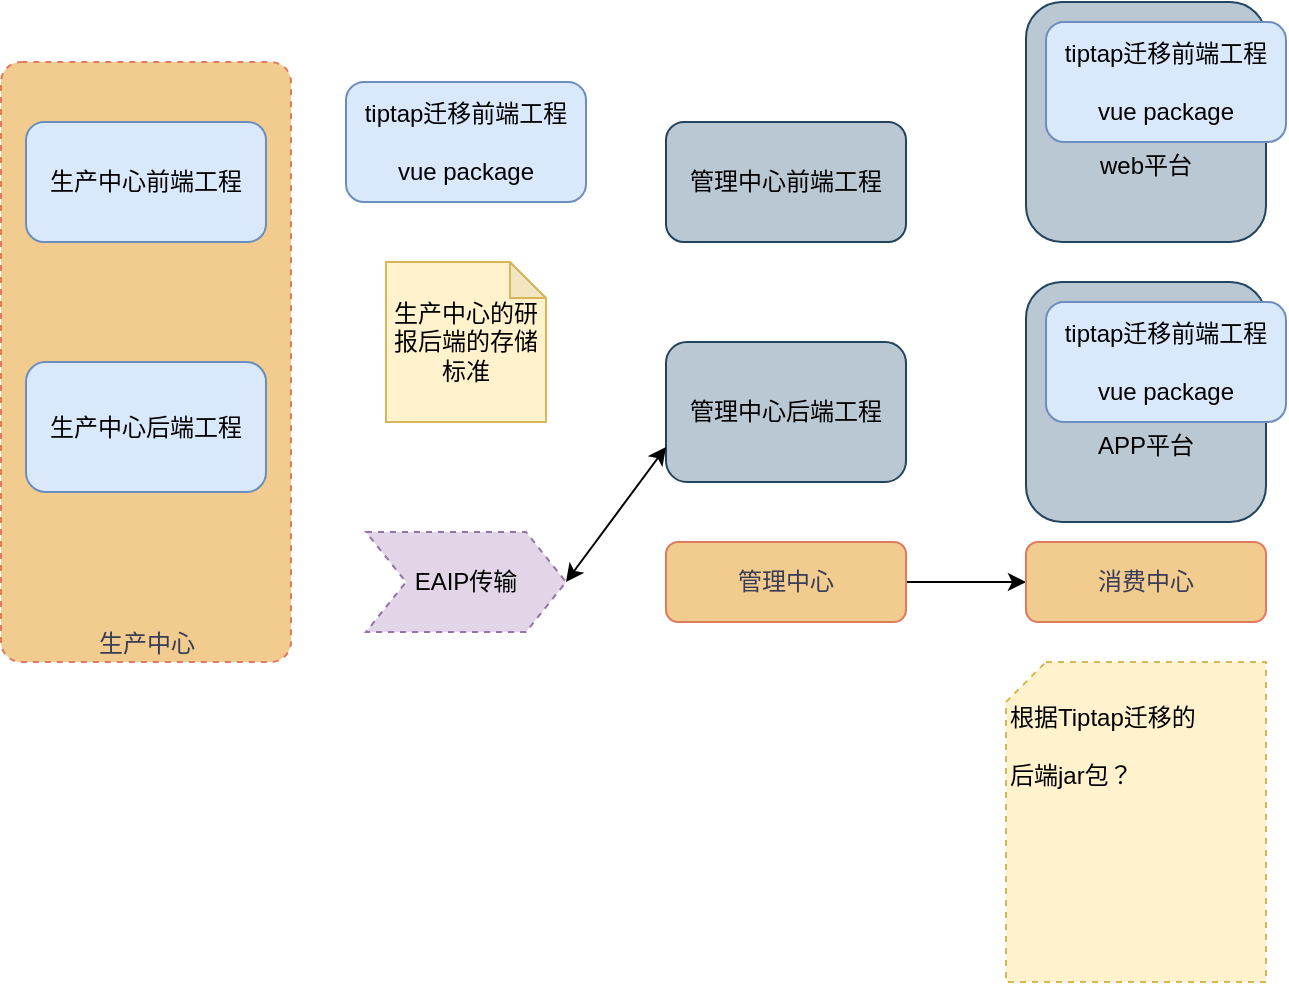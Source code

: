 <mxfile version="20.8.16" type="github">
  <diagram id="C5RBs43oDa-KdzZeNtuy" name="Page-1">
    <mxGraphModel dx="824" dy="618" grid="1" gridSize="10" guides="1" tooltips="1" connect="1" arrows="1" fold="1" page="1" pageScale="1" pageWidth="827" pageHeight="1169" math="0" shadow="0">
      <root>
        <mxCell id="WIyWlLk6GJQsqaUBKTNV-0" />
        <mxCell id="WIyWlLk6GJQsqaUBKTNV-1" parent="WIyWlLk6GJQsqaUBKTNV-0" />
        <mxCell id="WIyWlLk6GJQsqaUBKTNV-3" value="生产中心" style="rounded=1;whiteSpace=wrap;html=1;fontSize=12;glass=0;strokeWidth=1;shadow=0;labelBackgroundColor=none;fillColor=#F2CC8F;strokeColor=#E07A5F;fontColor=#393C56;verticalAlign=bottom;gradientColor=none;arcSize=7;dashed=1;" parent="WIyWlLk6GJQsqaUBKTNV-1" vertex="1">
          <mxGeometry x="107.5" y="90" width="145" height="300" as="geometry" />
        </mxCell>
        <mxCell id="yMlvhr82IjSgIiDCawbg-2" value="生产中心后端工程" style="rounded=1;whiteSpace=wrap;html=1;fillColor=#dae8fc;strokeColor=#6c8ebf;verticalAlign=middle;" parent="WIyWlLk6GJQsqaUBKTNV-1" vertex="1">
          <mxGeometry x="120" y="240" width="120" height="65" as="geometry" />
        </mxCell>
        <mxCell id="yMlvhr82IjSgIiDCawbg-1" value="生产中心前端工程" style="rounded=1;whiteSpace=wrap;html=1;fillColor=#dae8fc;strokeColor=#6c8ebf;" parent="WIyWlLk6GJQsqaUBKTNV-1" vertex="1">
          <mxGeometry x="120" y="120" width="120" height="60" as="geometry" />
        </mxCell>
        <mxCell id="DzplGdxmA9fShSmXFP6H-26" style="edgeStyle=orthogonalEdgeStyle;rounded=0;orthogonalLoop=1;jettySize=auto;html=1;exitX=1;exitY=0.5;exitDx=0;exitDy=0;entryX=0;entryY=0.5;entryDx=0;entryDy=0;" parent="WIyWlLk6GJQsqaUBKTNV-1" source="DzplGdxmA9fShSmXFP6H-0" target="DzplGdxmA9fShSmXFP6H-1" edge="1">
          <mxGeometry relative="1" as="geometry" />
        </mxCell>
        <mxCell id="DzplGdxmA9fShSmXFP6H-0" value="管理中心" style="rounded=1;whiteSpace=wrap;html=1;fontSize=12;glass=0;strokeWidth=1;shadow=0;labelBackgroundColor=none;fillColor=#F2CC8F;strokeColor=#E07A5F;fontColor=#393C56;" parent="WIyWlLk6GJQsqaUBKTNV-1" vertex="1">
          <mxGeometry x="440" y="330" width="120" height="40" as="geometry" />
        </mxCell>
        <mxCell id="DzplGdxmA9fShSmXFP6H-1" value="消费中心" style="rounded=1;whiteSpace=wrap;html=1;fontSize=12;glass=0;strokeWidth=1;shadow=0;labelBackgroundColor=none;fillColor=#F2CC8F;strokeColor=#E07A5F;fontColor=#393C56;" parent="WIyWlLk6GJQsqaUBKTNV-1" vertex="1">
          <mxGeometry x="620" y="330" width="120" height="40" as="geometry" />
        </mxCell>
        <mxCell id="DzplGdxmA9fShSmXFP6H-3" value="tiptap迁移前端工程&lt;br&gt;&lt;br&gt;vue package" style="rounded=1;whiteSpace=wrap;html=1;fillColor=#dae8fc;strokeColor=#6c8ebf;" parent="WIyWlLk6GJQsqaUBKTNV-1" vertex="1">
          <mxGeometry x="280" y="100" width="120" height="60" as="geometry" />
        </mxCell>
        <mxCell id="DzplGdxmA9fShSmXFP6H-9" value="管理中心前端工程" style="rounded=1;whiteSpace=wrap;html=1;fillColor=#bac8d3;strokeColor=#23445d;" parent="WIyWlLk6GJQsqaUBKTNV-1" vertex="1">
          <mxGeometry x="440" y="120" width="120" height="60" as="geometry" />
        </mxCell>
        <mxCell id="DzplGdxmA9fShSmXFP6H-10" value="管理中心后端工程" style="rounded=1;whiteSpace=wrap;html=1;fillColor=#bac8d3;strokeColor=#23445d;" parent="WIyWlLk6GJQsqaUBKTNV-1" vertex="1">
          <mxGeometry x="440" y="230" width="120" height="70" as="geometry" />
        </mxCell>
        <mxCell id="DzplGdxmA9fShSmXFP6H-16" value="EAIP传输" style="shape=step;perimeter=stepPerimeter;whiteSpace=wrap;html=1;fixedSize=1;fillColor=#e1d5e7;strokeColor=#9673a6;dashed=1;" parent="WIyWlLk6GJQsqaUBKTNV-1" vertex="1">
          <mxGeometry x="290" y="325" width="100" height="50" as="geometry" />
        </mxCell>
        <mxCell id="DzplGdxmA9fShSmXFP6H-27" value="&lt;br&gt;&lt;br&gt;&lt;br&gt;web平台" style="rounded=1;whiteSpace=wrap;html=1;fillColor=#bac8d3;strokeColor=#23445d;" parent="WIyWlLk6GJQsqaUBKTNV-1" vertex="1">
          <mxGeometry x="620" y="60" width="120" height="120" as="geometry" />
        </mxCell>
        <mxCell id="DzplGdxmA9fShSmXFP6H-28" value="&lt;br&gt;&lt;br&gt;&lt;br&gt;APP平台" style="rounded=1;whiteSpace=wrap;html=1;fillColor=#bac8d3;strokeColor=#23445d;" parent="WIyWlLk6GJQsqaUBKTNV-1" vertex="1">
          <mxGeometry x="620" y="200" width="120" height="120" as="geometry" />
        </mxCell>
        <mxCell id="DzplGdxmA9fShSmXFP6H-29" value="tiptap迁移前端工程&lt;br&gt;&lt;br&gt;vue package" style="rounded=1;whiteSpace=wrap;html=1;fillColor=#dae8fc;strokeColor=#6c8ebf;" parent="WIyWlLk6GJQsqaUBKTNV-1" vertex="1">
          <mxGeometry x="630" y="70" width="120" height="60" as="geometry" />
        </mxCell>
        <mxCell id="DzplGdxmA9fShSmXFP6H-30" value="tiptap迁移前端工程&lt;br&gt;&lt;br&gt;vue package" style="rounded=1;whiteSpace=wrap;html=1;fillColor=#dae8fc;strokeColor=#6c8ebf;" parent="WIyWlLk6GJQsqaUBKTNV-1" vertex="1">
          <mxGeometry x="630" y="210" width="120" height="60" as="geometry" />
        </mxCell>
        <mxCell id="l_-BqYWKeUryHRCesAHR-0" value="&lt;br&gt;根据Tiptap迁移的&lt;br&gt;&lt;br&gt;后端jar包？" style="shape=card;whiteSpace=wrap;html=1;dashed=1;size=20;fillColor=#fff2cc;strokeColor=#d6b656;verticalAlign=top;align=left;" vertex="1" parent="WIyWlLk6GJQsqaUBKTNV-1">
          <mxGeometry x="610" y="390" width="130" height="160" as="geometry" />
        </mxCell>
        <mxCell id="l_-BqYWKeUryHRCesAHR-1" value="生产中心的研报后端的存储标准" style="shape=note;whiteSpace=wrap;html=1;backgroundOutline=1;darkOpacity=0.05;size=18;fillColor=#fff2cc;strokeColor=#d6b656;" vertex="1" parent="WIyWlLk6GJQsqaUBKTNV-1">
          <mxGeometry x="300" y="190" width="80" height="80" as="geometry" />
        </mxCell>
        <mxCell id="l_-BqYWKeUryHRCesAHR-12" value="" style="endArrow=classic;startArrow=classic;html=1;rounded=0;exitX=1;exitY=0.5;exitDx=0;exitDy=0;entryX=0;entryY=0.75;entryDx=0;entryDy=0;" edge="1" parent="WIyWlLk6GJQsqaUBKTNV-1" source="DzplGdxmA9fShSmXFP6H-16" target="DzplGdxmA9fShSmXFP6H-10">
          <mxGeometry width="50" height="50" relative="1" as="geometry">
            <mxPoint x="410" y="270" as="sourcePoint" />
            <mxPoint x="460" y="220" as="targetPoint" />
          </mxGeometry>
        </mxCell>
      </root>
    </mxGraphModel>
  </diagram>
</mxfile>
